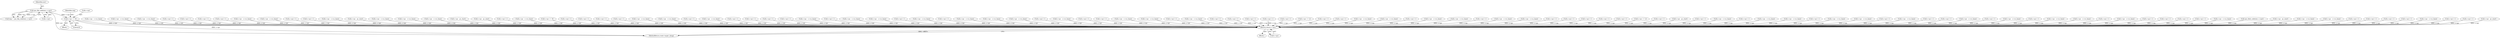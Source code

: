 digraph "0_qemu_30663fd26c0307e414622c7a8607fbc04f92ec14@pointer" {
"1003932" [label="(Call,s->pc += 8)"];
"1003927" [label="(Call,cpu_ldq_code(env, s->pc))"];
"1011821" [label="(Return,return s->pc;)"];
"1011043" [label="(Call,s->pc - s->cs_base)"];
"1005945" [label="(Call,s->pc - s->cs_base)"];
"1003923" [label="(Block,)"];
"1005555" [label="(Call,s->pc - s->cs_base)"];
"1001159" [label="(Call,s->pc++)"];
"1009643" [label="(Call,s->pc++)"];
"1010370" [label="(Call,s->pc++)"];
"1003497" [label="(Call,s->pc++)"];
"1005800" [label="(Call,s->pc - s->cs_base)"];
"1008056" [label="(Call,s->pc - s->cs_base)"];
"1002506" [label="(Call,s->pc++)"];
"1010802" [label="(Call,s->pc++)"];
"1011370" [label="(Call,s->pc - s->cs_base)"];
"1008156" [label="(Call,s->pc - pc_start)"];
"1007889" [label="(Call,s->pc - s->cs_base)"];
"1003533" [label="(Call,s->pc - s->cs_base)"];
"1005632" [label="(Call,s->pc - s->cs_base)"];
"1003932" [label="(Call,s->pc += 8)"];
"1007639" [label="(Call,s->pc - pc_start)"];
"1008243" [label="(Call,s->pc - pc_start)"];
"1007446" [label="(Call,s->pc++)"];
"1005521" [label="(Call,s->pc - s->cs_base)"];
"1003817" [label="(Call,s->pc += 8)"];
"1003151" [label="(Call,s->pc++)"];
"1002337" [label="(Call,s->pc++)"];
"1004394" [label="(Call,s->pc++)"];
"1003563" [label="(Call,s->pc++)"];
"1005466" [label="(Call,s->pc - s->cs_base)"];
"1002161" [label="(Call,s->pc - s->cs_base)"];
"1003230" [label="(Call,s->pc++)"];
"1003299" [label="(Call,s->pc - s->cs_base)"];
"1003635" [label="(Call,s->pc++)"];
"1008259" [label="(Call,s->pc++)"];
"1002685" [label="(Call,s->pc++)"];
"1003938" [label="(Identifier,reg)"];
"1011740" [label="(Call,s->pc++)"];
"1007615" [label="(Call,s->pc - s->cs_base)"];
"1002807" [label="(Call,s->pc++)"];
"1009453" [label="(Call,s->pc - s->cs_base)"];
"1006208" [label="(Call,s->pc - s->cs_base)"];
"1008496" [label="(Call,s->pc++)"];
"1005431" [label="(Call,s->pc - s->cs_base)"];
"1001993" [label="(Call,s->pc++)"];
"1011840" [label="(MethodReturn,static target_ulong)"];
"1003346" [label="(Call,s->pc - s->cs_base)"];
"1008647" [label="(Call,s->pc - s->cs_base)"];
"1010882" [label="(Call,s->pc - s->cs_base)"];
"1003925" [label="(Call,tmp = cpu_ldq_code(env, s->pc))"];
"1005744" [label="(Call,s->pc++)"];
"1011704" [label="(Call,s->pc - s->cs_base)"];
"1006942" [label="(Call,s->pc++)"];
"1004007" [label="(Call,s->pc++)"];
"1008676" [label="(Call,s->pc - s->cs_base)"];
"1010989" [label="(Call,s->pc - s->cs_base)"];
"1000874" [label="(Call,s->pc++)"];
"1006470" [label="(Call,s->pc - s->cs_base)"];
"1004274" [label="(Call,s->pc++)"];
"1003740" [label="(Call,s->pc++)"];
"1003936" [label="(Literal,8)"];
"1011822" [label="(Call,s->pc)"];
"1007763" [label="(Call,s->pc++)"];
"1004202" [label="(Call,s->pc++)"];
"1003399" [label="(Call,s->pc++)"];
"1006031" [label="(Call,s->pc += 2)"];
"1009960" [label="(Call,s->pc++)"];
"1000656" [label="(Call,s->pc++)"];
"1002241" [label="(Call,s->pc - s->cs_base)"];
"1002302" [label="(Call,s->pc - s->cs_base)"];
"1000567" [label="(Block,)"];
"1002974" [label="(Call,s->pc++)"];
"1006414" [label="(Call,s->pc - s->cs_base)"];
"1011821" [label="(Return,return s->pc;)"];
"1005499" [label="(Call,s->pc - s->cs_base)"];
"1011108" [label="(Call,s->pc++)"];
"1006752" [label="(Call,s->pc - s->cs_base)"];
"1005396" [label="(Call,s->pc - s->cs_base)"];
"1000896" [label="(Call,s->pc++)"];
"1001077" [label="(Call,s->pc++)"];
"1007482" [label="(Call,s->pc++)"];
"1001260" [label="(Call,s->pc++)"];
"1003927" [label="(Call,cpu_ldq_code(env, s->pc))"];
"1010929" [label="(Call,s->pc++)"];
"1003929" [label="(Call,s->pc)"];
"1006077" [label="(Call,s->pc += 2)"];
"1005819" [label="(Call,s->pc++)"];
"1007522" [label="(Call,s->pc - pc_start)"];
"1003467" [label="(Call,s->pc++)"];
"1005702" [label="(Call,s->pc - s->cs_base)"];
"1000846" [label="(Call,s->pc++)"];
"1003928" [label="(Identifier,env)"];
"1002220" [label="(Call,s->pc - s->cs_base)"];
"1005876" [label="(Call,s->pc - s->cs_base)"];
"1003367" [label="(Call,s->pc++)"];
"1006343" [label="(Call,s->pc - s->cs_base)"];
"1004176" [label="(Call,s->pc - s->cs_base)"];
"1006534" [label="(Call,s->pc++)"];
"1009495" [label="(Call,s->pc - s->cs_base)"];
"1009891" [label="(Call,s->pc++)"];
"1001032" [label="(Call,s->pc++)"];
"1005725" [label="(Call,s->pc - s->cs_base)"];
"1010770" [label="(Call,s->pc++)"];
"1009590" [label="(Call,s->pc - s->cs_base)"];
"1007260" [label="(Call,s->pc++)"];
"1008834" [label="(Call,s->pc - s->cs_base)"];
"1003933" [label="(Call,s->pc)"];
"1006248" [label="(Call,s->pc - s->cs_base)"];
"1009742" [label="(Call,s->pc++)"];
"1005655" [label="(Call,s->pc - s->cs_base)"];
"1010007" [label="(Call,s->pc++)"];
"1004336" [label="(Call,s->pc++)"];
"1007582" [label="(Call,s->pc++)"];
"1011070" [label="(Call,s->pc++)"];
"1006015" [label="(Call,s->pc - s->cs_base)"];
"1000790" [label="(Call,cpu_ldub_code(env, s->pc))"];
"1008892" [label="(Call,s->pc - pc_start)"];
"1005577" [label="(Call,s->pc - s->cs_base)"];
"1007730" [label="(Call,s->pc - s->cs_base)"];
"1004119" [label="(Call,s->pc++)"];
"1004440" [label="(Call,s->pc++)"];
"1006501" [label="(Call,s->pc++)"];
"1006985" [label="(Call,s->pc++)"];
"1007569" [label="(Call,s->pc - s->cs_base)"];
"1011667" [label="(Call,s->pc++)"];
"1001392" [label="(Call,s->pc++)"];
"1008620" [label="(Call,s->pc - pc_start)"];
"1003932" -> "1003923"  [label="AST: "];
"1003932" -> "1003936"  [label="CFG: "];
"1003933" -> "1003932"  [label="AST: "];
"1003936" -> "1003932"  [label="AST: "];
"1003938" -> "1003932"  [label="CFG: "];
"1003932" -> "1011840"  [label="DDG: s->pc"];
"1003927" -> "1003932"  [label="DDG: s->pc"];
"1003932" -> "1011821"  [label="DDG: s->pc"];
"1003927" -> "1003925"  [label="AST: "];
"1003927" -> "1003929"  [label="CFG: "];
"1003928" -> "1003927"  [label="AST: "];
"1003929" -> "1003927"  [label="AST: "];
"1003925" -> "1003927"  [label="CFG: "];
"1003927" -> "1011840"  [label="DDG: env"];
"1003927" -> "1003925"  [label="DDG: env"];
"1003927" -> "1003925"  [label="DDG: s->pc"];
"1011821" -> "1000567"  [label="AST: "];
"1011821" -> "1011822"  [label="CFG: "];
"1011822" -> "1011821"  [label="AST: "];
"1011840" -> "1011821"  [label="CFG: "];
"1011821" -> "1011840"  [label="DDG: <RET>"];
"1007569" -> "1011821"  [label="DDG: s->pc"];
"1008834" -> "1011821"  [label="DDG: s->pc"];
"1005702" -> "1011821"  [label="DDG: s->pc"];
"1011370" -> "1011821"  [label="DDG: s->pc"];
"1000896" -> "1011821"  [label="DDG: s->pc"];
"1000790" -> "1011821"  [label="DDG: s->pc"];
"1010770" -> "1011821"  [label="DDG: s->pc"];
"1005655" -> "1011821"  [label="DDG: s->pc"];
"1005396" -> "1011821"  [label="DDG: s->pc"];
"1010370" -> "1011821"  [label="DDG: s->pc"];
"1007889" -> "1011821"  [label="DDG: s->pc"];
"1010007" -> "1011821"  [label="DDG: s->pc"];
"1005819" -> "1011821"  [label="DDG: s->pc"];
"1002161" -> "1011821"  [label="DDG: s->pc"];
"1006985" -> "1011821"  [label="DDG: s->pc"];
"1007639" -> "1011821"  [label="DDG: s->pc"];
"1003346" -> "1011821"  [label="DDG: s->pc"];
"1004202" -> "1011821"  [label="DDG: s->pc"];
"1011108" -> "1011821"  [label="DDG: s->pc"];
"1011740" -> "1011821"  [label="DDG: s->pc"];
"1005431" -> "1011821"  [label="DDG: s->pc"];
"1009590" -> "1011821"  [label="DDG: s->pc"];
"1006942" -> "1011821"  [label="DDG: s->pc"];
"1005744" -> "1011821"  [label="DDG: s->pc"];
"1007446" -> "1011821"  [label="DDG: s->pc"];
"1007615" -> "1011821"  [label="DDG: s->pc"];
"1001392" -> "1011821"  [label="DDG: s->pc"];
"1004119" -> "1011821"  [label="DDG: s->pc"];
"1009891" -> "1011821"  [label="DDG: s->pc"];
"1003467" -> "1011821"  [label="DDG: s->pc"];
"1002685" -> "1011821"  [label="DDG: s->pc"];
"1003399" -> "1011821"  [label="DDG: s->pc"];
"1004007" -> "1011821"  [label="DDG: s->pc"];
"1008496" -> "1011821"  [label="DDG: s->pc"];
"1002241" -> "1011821"  [label="DDG: s->pc"];
"1008892" -> "1011821"  [label="DDG: s->pc"];
"1005499" -> "1011821"  [label="DDG: s->pc"];
"1005521" -> "1011821"  [label="DDG: s->pc"];
"1008156" -> "1011821"  [label="DDG: s->pc"];
"1006015" -> "1011821"  [label="DDG: s->pc"];
"1002807" -> "1011821"  [label="DDG: s->pc"];
"1009742" -> "1011821"  [label="DDG: s->pc"];
"1008259" -> "1011821"  [label="DDG: s->pc"];
"1006470" -> "1011821"  [label="DDG: s->pc"];
"1003817" -> "1011821"  [label="DDG: s->pc"];
"1005725" -> "1011821"  [label="DDG: s->pc"];
"1004440" -> "1011821"  [label="DDG: s->pc"];
"1007730" -> "1011821"  [label="DDG: s->pc"];
"1001077" -> "1011821"  [label="DDG: s->pc"];
"1004274" -> "1011821"  [label="DDG: s->pc"];
"1003563" -> "1011821"  [label="DDG: s->pc"];
"1002220" -> "1011821"  [label="DDG: s->pc"];
"1006343" -> "1011821"  [label="DDG: s->pc"];
"1009453" -> "1011821"  [label="DDG: s->pc"];
"1004336" -> "1011821"  [label="DDG: s->pc"];
"1006752" -> "1011821"  [label="DDG: s->pc"];
"1008056" -> "1011821"  [label="DDG: s->pc"];
"1004176" -> "1011821"  [label="DDG: s->pc"];
"1011667" -> "1011821"  [label="DDG: s->pc"];
"1003151" -> "1011821"  [label="DDG: s->pc"];
"1006534" -> "1011821"  [label="DDG: s->pc"];
"1008676" -> "1011821"  [label="DDG: s->pc"];
"1006248" -> "1011821"  [label="DDG: s->pc"];
"1008243" -> "1011821"  [label="DDG: s->pc"];
"1009643" -> "1011821"  [label="DDG: s->pc"];
"1002506" -> "1011821"  [label="DDG: s->pc"];
"1006414" -> "1011821"  [label="DDG: s->pc"];
"1010989" -> "1011821"  [label="DDG: s->pc"];
"1011043" -> "1011821"  [label="DDG: s->pc"];
"1001032" -> "1011821"  [label="DDG: s->pc"];
"1007260" -> "1011821"  [label="DDG: s->pc"];
"1005577" -> "1011821"  [label="DDG: s->pc"];
"1001159" -> "1011821"  [label="DDG: s->pc"];
"1003533" -> "1011821"  [label="DDG: s->pc"];
"1010929" -> "1011821"  [label="DDG: s->pc"];
"1009495" -> "1011821"  [label="DDG: s->pc"];
"1003740" -> "1011821"  [label="DDG: s->pc"];
"1005800" -> "1011821"  [label="DDG: s->pc"];
"1011070" -> "1011821"  [label="DDG: s->pc"];
"1007763" -> "1011821"  [label="DDG: s->pc"];
"1007522" -> "1011821"  [label="DDG: s->pc"];
"1004394" -> "1011821"  [label="DDG: s->pc"];
"1001993" -> "1011821"  [label="DDG: s->pc"];
"1003635" -> "1011821"  [label="DDG: s->pc"];
"1006077" -> "1011821"  [label="DDG: s->pc"];
"1010802" -> "1011821"  [label="DDG: s->pc"];
"1005555" -> "1011821"  [label="DDG: s->pc"];
"1000656" -> "1011821"  [label="DDG: s->pc"];
"1006208" -> "1011821"  [label="DDG: s->pc"];
"1006501" -> "1011821"  [label="DDG: s->pc"];
"1005466" -> "1011821"  [label="DDG: s->pc"];
"1003497" -> "1011821"  [label="DDG: s->pc"];
"1002302" -> "1011821"  [label="DDG: s->pc"];
"1005876" -> "1011821"  [label="DDG: s->pc"];
"1000874" -> "1011821"  [label="DDG: s->pc"];
"1002337" -> "1011821"  [label="DDG: s->pc"];
"1010882" -> "1011821"  [label="DDG: s->pc"];
"1008647" -> "1011821"  [label="DDG: s->pc"];
"1009960" -> "1011821"  [label="DDG: s->pc"];
"1008620" -> "1011821"  [label="DDG: s->pc"];
"1003367" -> "1011821"  [label="DDG: s->pc"];
"1002974" -> "1011821"  [label="DDG: s->pc"];
"1001260" -> "1011821"  [label="DDG: s->pc"];
"1011704" -> "1011821"  [label="DDG: s->pc"];
"1006031" -> "1011821"  [label="DDG: s->pc"];
"1003230" -> "1011821"  [label="DDG: s->pc"];
"1005632" -> "1011821"  [label="DDG: s->pc"];
"1000846" -> "1011821"  [label="DDG: s->pc"];
"1003299" -> "1011821"  [label="DDG: s->pc"];
"1005945" -> "1011821"  [label="DDG: s->pc"];
"1007482" -> "1011821"  [label="DDG: s->pc"];
"1007582" -> "1011821"  [label="DDG: s->pc"];
}
